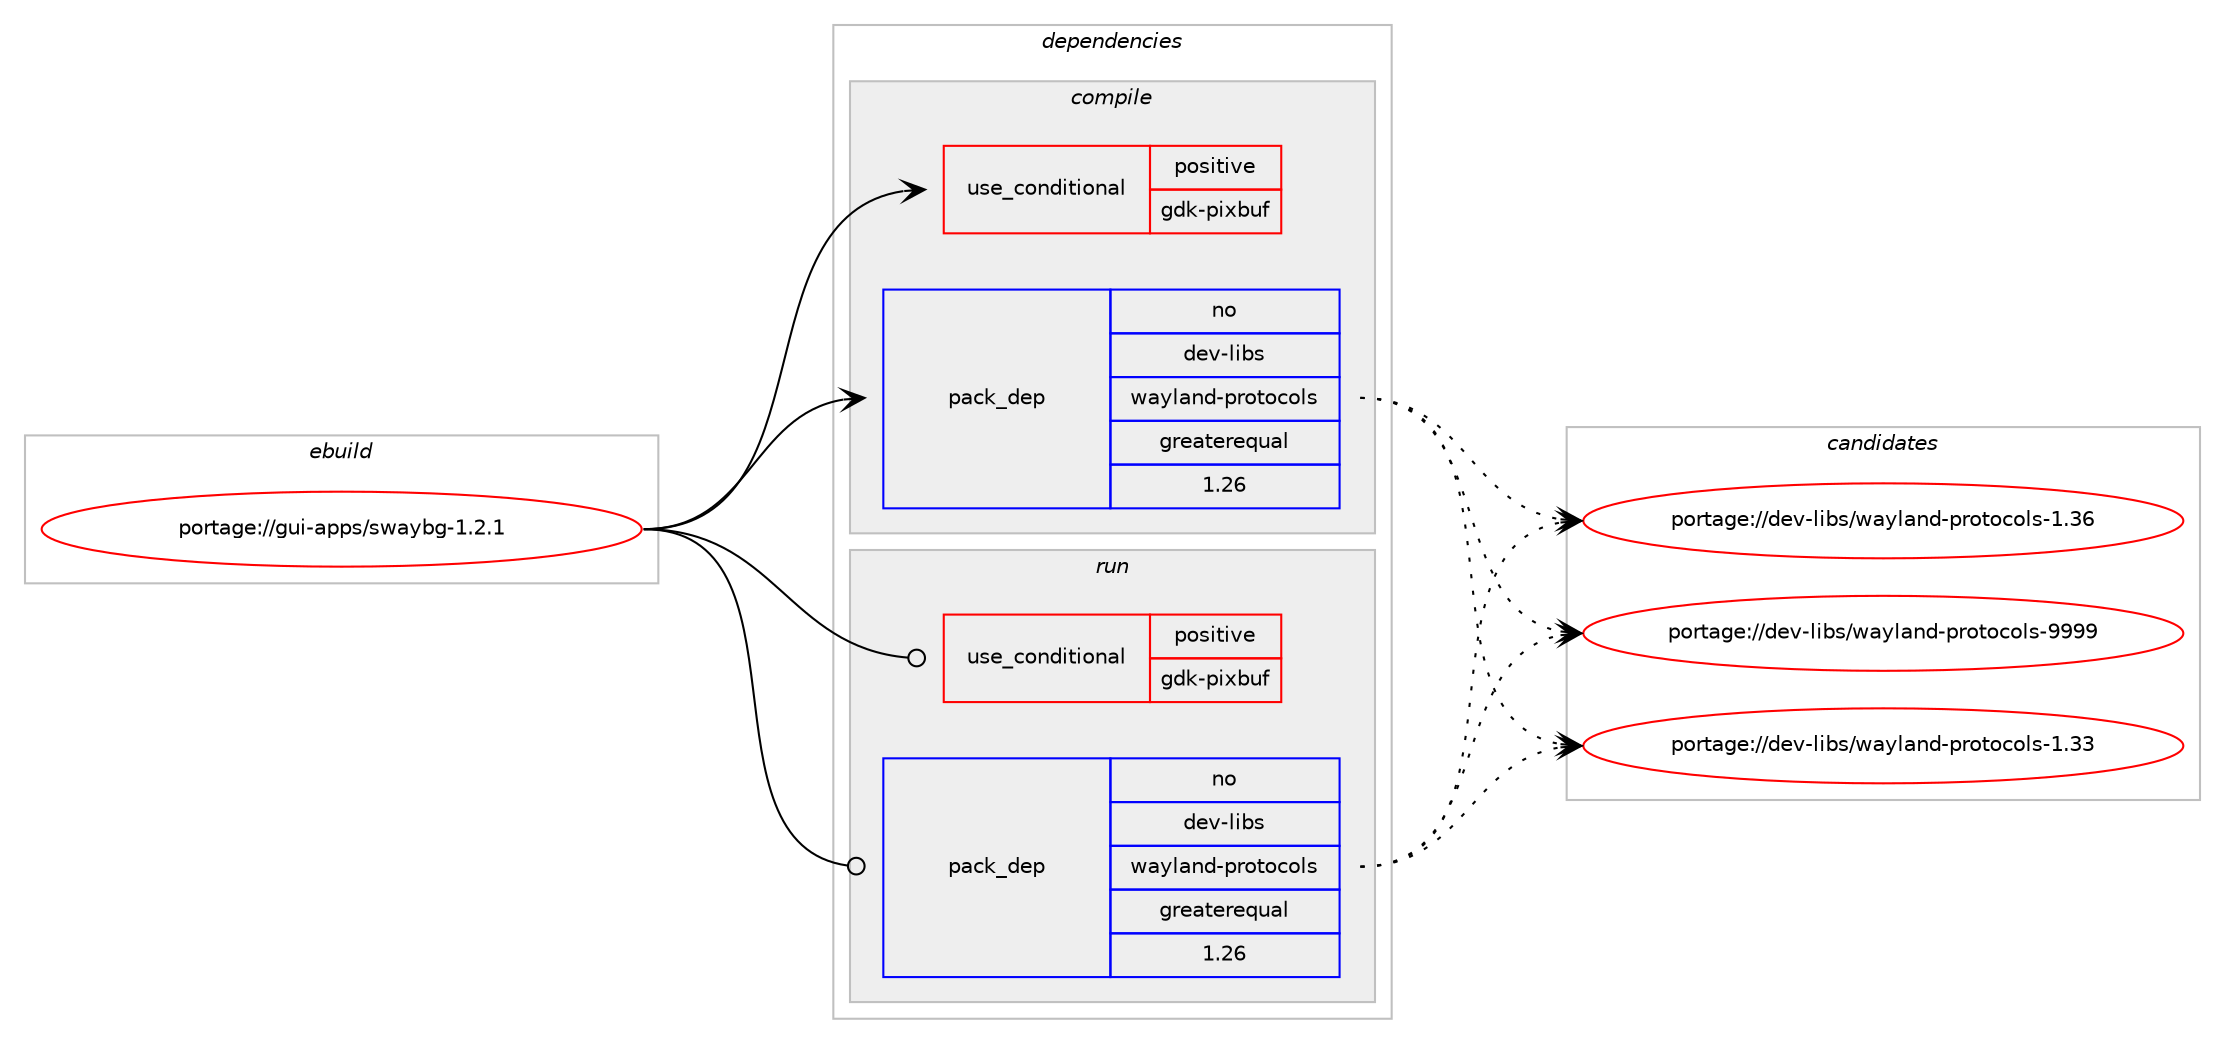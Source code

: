 digraph prolog {

# *************
# Graph options
# *************

newrank=true;
concentrate=true;
compound=true;
graph [rankdir=LR,fontname=Helvetica,fontsize=10,ranksep=1.5];#, ranksep=2.5, nodesep=0.2];
edge  [arrowhead=vee];
node  [fontname=Helvetica,fontsize=10];

# **********
# The ebuild
# **********

subgraph cluster_leftcol {
color=gray;
rank=same;
label=<<i>ebuild</i>>;
id [label="portage://gui-apps/swaybg-1.2.1", color=red, width=4, href="../gui-apps/swaybg-1.2.1.svg"];
}

# ****************
# The dependencies
# ****************

subgraph cluster_midcol {
color=gray;
label=<<i>dependencies</i>>;
subgraph cluster_compile {
fillcolor="#eeeeee";
style=filled;
label=<<i>compile</i>>;
subgraph cond64686 {
dependency120834 [label=<<TABLE BORDER="0" CELLBORDER="1" CELLSPACING="0" CELLPADDING="4"><TR><TD ROWSPAN="3" CELLPADDING="10">use_conditional</TD></TR><TR><TD>positive</TD></TR><TR><TD>gdk-pixbuf</TD></TR></TABLE>>, shape=none, color=red];
# *** BEGIN UNKNOWN DEPENDENCY TYPE (TODO) ***
# dependency120834 -> package_dependency(portage://gui-apps/swaybg-1.2.1,install,no,x11-libs,gdk-pixbuf,none,[,,],[],[])
# *** END UNKNOWN DEPENDENCY TYPE (TODO) ***

}
id:e -> dependency120834:w [weight=20,style="solid",arrowhead="vee"];
# *** BEGIN UNKNOWN DEPENDENCY TYPE (TODO) ***
# id -> package_dependency(portage://gui-apps/swaybg-1.2.1,install,no,dev-libs,wayland,none,[,,],[],[])
# *** END UNKNOWN DEPENDENCY TYPE (TODO) ***

subgraph pack54611 {
dependency120835 [label=<<TABLE BORDER="0" CELLBORDER="1" CELLSPACING="0" CELLPADDING="4" WIDTH="220"><TR><TD ROWSPAN="6" CELLPADDING="30">pack_dep</TD></TR><TR><TD WIDTH="110">no</TD></TR><TR><TD>dev-libs</TD></TR><TR><TD>wayland-protocols</TD></TR><TR><TD>greaterequal</TD></TR><TR><TD>1.26</TD></TR></TABLE>>, shape=none, color=blue];
}
id:e -> dependency120835:w [weight=20,style="solid",arrowhead="vee"];
# *** BEGIN UNKNOWN DEPENDENCY TYPE (TODO) ***
# id -> package_dependency(portage://gui-apps/swaybg-1.2.1,install,no,x11-libs,cairo,none,[,,],[],[])
# *** END UNKNOWN DEPENDENCY TYPE (TODO) ***

}
subgraph cluster_compileandrun {
fillcolor="#eeeeee";
style=filled;
label=<<i>compile and run</i>>;
}
subgraph cluster_run {
fillcolor="#eeeeee";
style=filled;
label=<<i>run</i>>;
subgraph cond64687 {
dependency120836 [label=<<TABLE BORDER="0" CELLBORDER="1" CELLSPACING="0" CELLPADDING="4"><TR><TD ROWSPAN="3" CELLPADDING="10">use_conditional</TD></TR><TR><TD>positive</TD></TR><TR><TD>gdk-pixbuf</TD></TR></TABLE>>, shape=none, color=red];
# *** BEGIN UNKNOWN DEPENDENCY TYPE (TODO) ***
# dependency120836 -> package_dependency(portage://gui-apps/swaybg-1.2.1,run,no,x11-libs,gdk-pixbuf,none,[,,],[],[])
# *** END UNKNOWN DEPENDENCY TYPE (TODO) ***

}
id:e -> dependency120836:w [weight=20,style="solid",arrowhead="odot"];
# *** BEGIN UNKNOWN DEPENDENCY TYPE (TODO) ***
# id -> package_dependency(portage://gui-apps/swaybg-1.2.1,run,no,dev-libs,wayland,none,[,,],[],[])
# *** END UNKNOWN DEPENDENCY TYPE (TODO) ***

subgraph pack54612 {
dependency120837 [label=<<TABLE BORDER="0" CELLBORDER="1" CELLSPACING="0" CELLPADDING="4" WIDTH="220"><TR><TD ROWSPAN="6" CELLPADDING="30">pack_dep</TD></TR><TR><TD WIDTH="110">no</TD></TR><TR><TD>dev-libs</TD></TR><TR><TD>wayland-protocols</TD></TR><TR><TD>greaterequal</TD></TR><TR><TD>1.26</TD></TR></TABLE>>, shape=none, color=blue];
}
id:e -> dependency120837:w [weight=20,style="solid",arrowhead="odot"];
# *** BEGIN UNKNOWN DEPENDENCY TYPE (TODO) ***
# id -> package_dependency(portage://gui-apps/swaybg-1.2.1,run,no,x11-libs,cairo,none,[,,],[],[])
# *** END UNKNOWN DEPENDENCY TYPE (TODO) ***

}
}

# **************
# The candidates
# **************

subgraph cluster_choices {
rank=same;
color=gray;
label=<<i>candidates</i>>;

subgraph choice54611 {
color=black;
nodesep=1;
choice100101118451081059811547119971211089711010045112114111116111991111081154549465151 [label="portage://dev-libs/wayland-protocols-1.33", color=red, width=4,href="../dev-libs/wayland-protocols-1.33.svg"];
choice100101118451081059811547119971211089711010045112114111116111991111081154549465154 [label="portage://dev-libs/wayland-protocols-1.36", color=red, width=4,href="../dev-libs/wayland-protocols-1.36.svg"];
choice100101118451081059811547119971211089711010045112114111116111991111081154557575757 [label="portage://dev-libs/wayland-protocols-9999", color=red, width=4,href="../dev-libs/wayland-protocols-9999.svg"];
dependency120835:e -> choice100101118451081059811547119971211089711010045112114111116111991111081154549465151:w [style=dotted,weight="100"];
dependency120835:e -> choice100101118451081059811547119971211089711010045112114111116111991111081154549465154:w [style=dotted,weight="100"];
dependency120835:e -> choice100101118451081059811547119971211089711010045112114111116111991111081154557575757:w [style=dotted,weight="100"];
}
subgraph choice54612 {
color=black;
nodesep=1;
choice100101118451081059811547119971211089711010045112114111116111991111081154549465151 [label="portage://dev-libs/wayland-protocols-1.33", color=red, width=4,href="../dev-libs/wayland-protocols-1.33.svg"];
choice100101118451081059811547119971211089711010045112114111116111991111081154549465154 [label="portage://dev-libs/wayland-protocols-1.36", color=red, width=4,href="../dev-libs/wayland-protocols-1.36.svg"];
choice100101118451081059811547119971211089711010045112114111116111991111081154557575757 [label="portage://dev-libs/wayland-protocols-9999", color=red, width=4,href="../dev-libs/wayland-protocols-9999.svg"];
dependency120837:e -> choice100101118451081059811547119971211089711010045112114111116111991111081154549465151:w [style=dotted,weight="100"];
dependency120837:e -> choice100101118451081059811547119971211089711010045112114111116111991111081154549465154:w [style=dotted,weight="100"];
dependency120837:e -> choice100101118451081059811547119971211089711010045112114111116111991111081154557575757:w [style=dotted,weight="100"];
}
}

}
